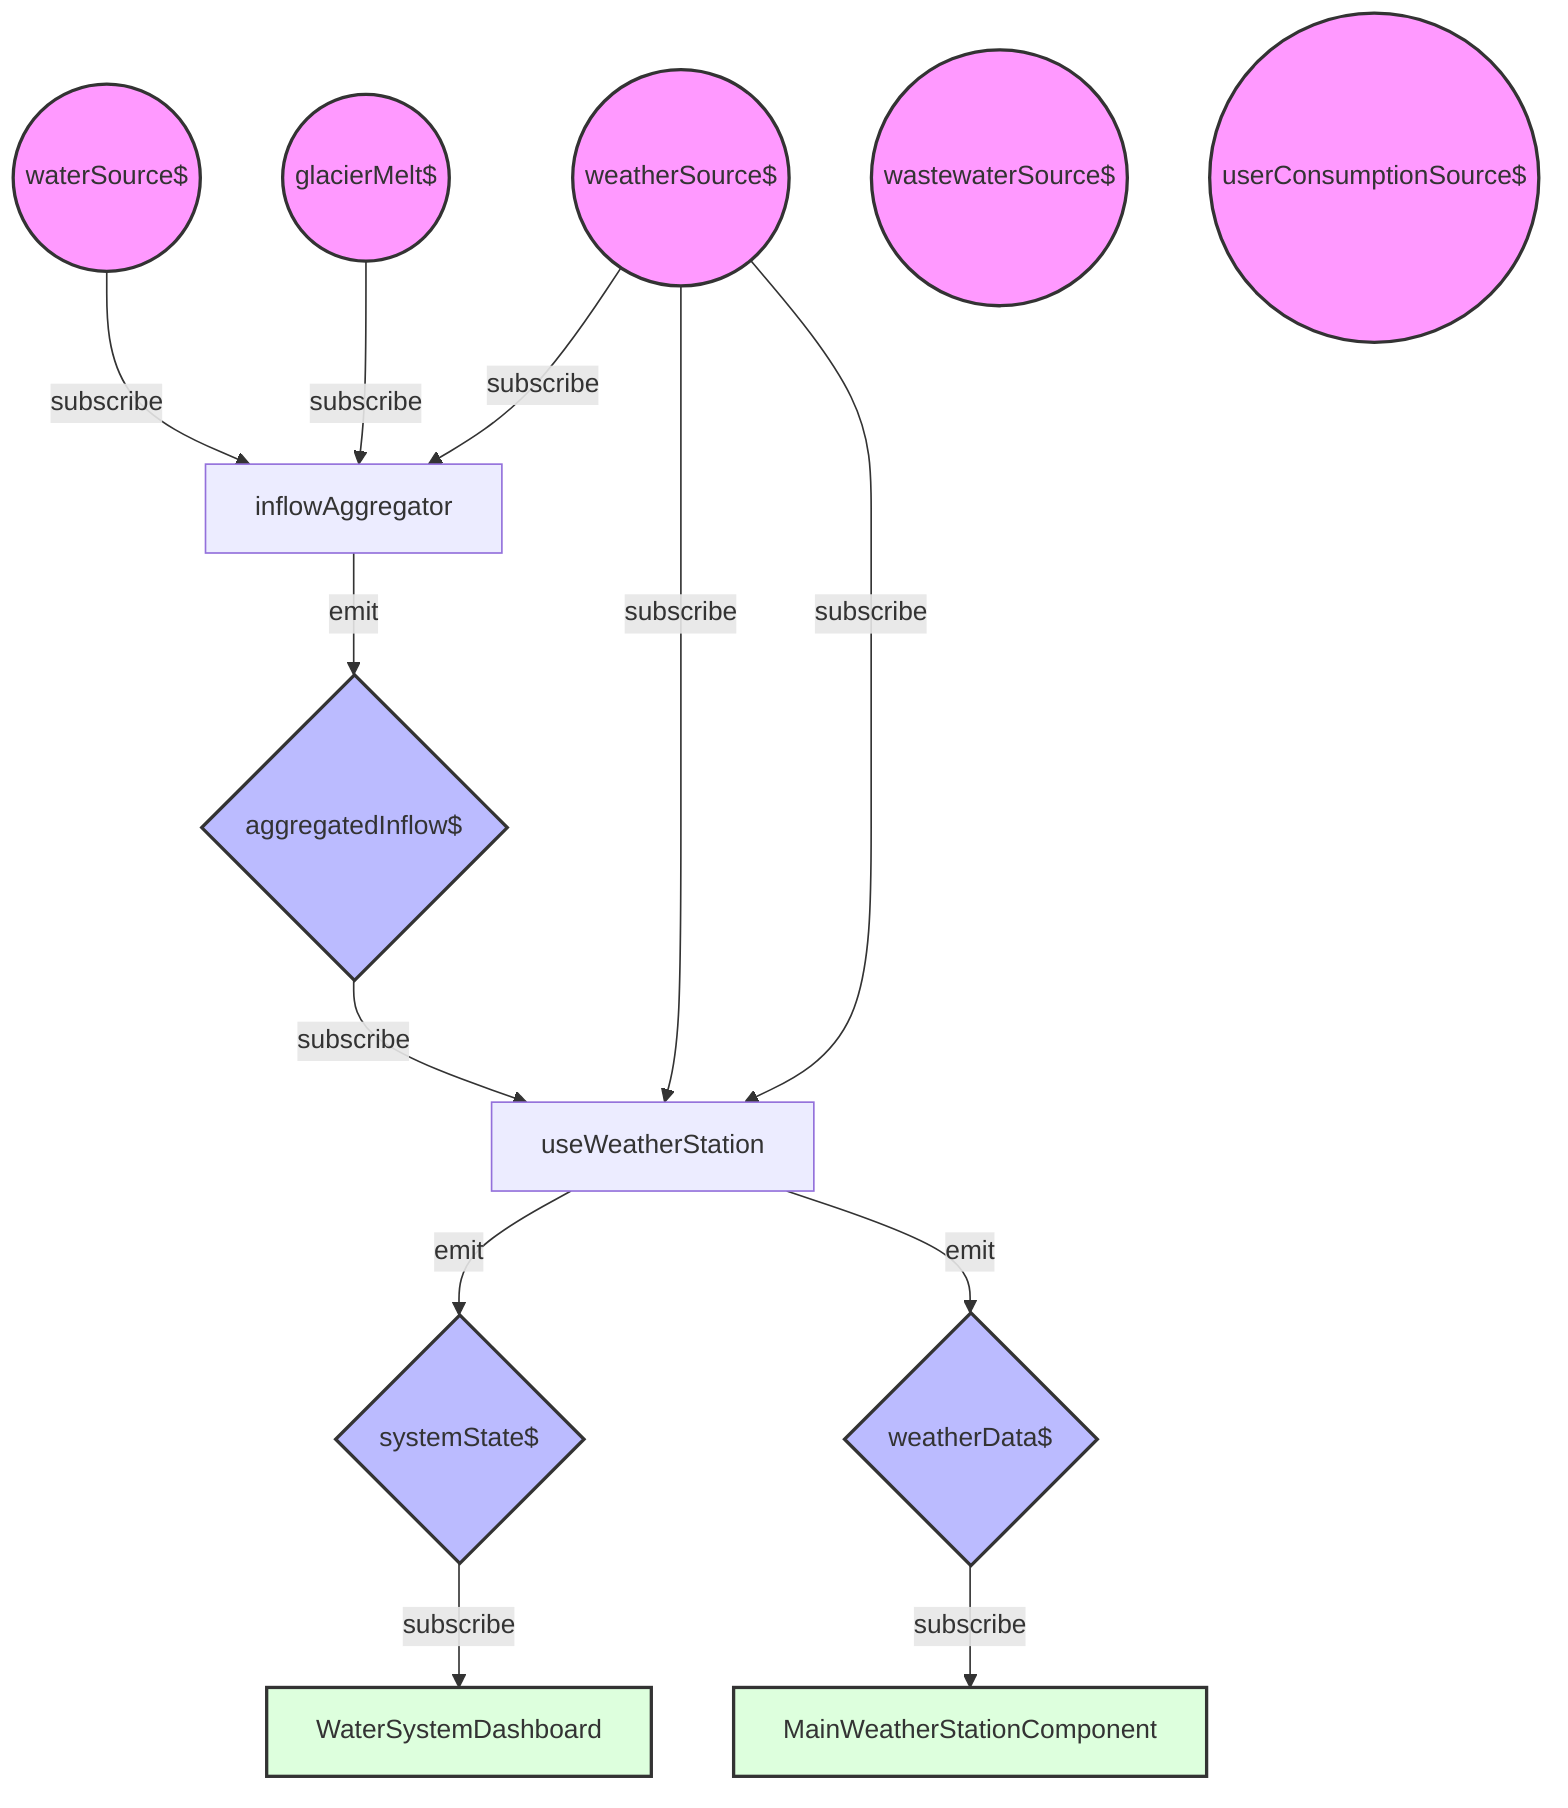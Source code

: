 graph TD
    %% Sources de données
    WS((waterSource$))
    WEA((weatherSource$))
    GM((glacierMelt$))
    WW((wastewaterSource$))
    UC((userConsumptionSource$))

    %% Composables et services
    WS --> |subscribe| IA[inflowAggregator]
    WEA --> |subscribe| IA
    GM --> |subscribe| IA

    IA --> |emit| AI{aggregatedInflow$}
    AI --> |subscribe| UWS[useWaterSystem]

    WEA --> |subscribe| UWS[useWaterSystem]
    UWS --> |emit| SS{systemState$}

    WEA --> |subscribe| UWS[useWeatherStation]
    UWS --> |emit| WD{weatherData$}

    %% Composants
    SS --> |subscribe| WSD[WaterSystemDashboard]
    WD --> |subscribe| MWS[MainWeatherStationComponent]

    %% Légende
    classDef observable fill:#f9f,stroke:#333,stroke-width:2px;
    classDef subject fill:#bbf,stroke:#333,stroke-width:2px;
    classDef component fill:#dfd,stroke:#333,stroke-width:2px;

    class WS,WEA,GM,WW,UC observable;
    class AI,SS,WD subject;
    class WSD,MWS component;